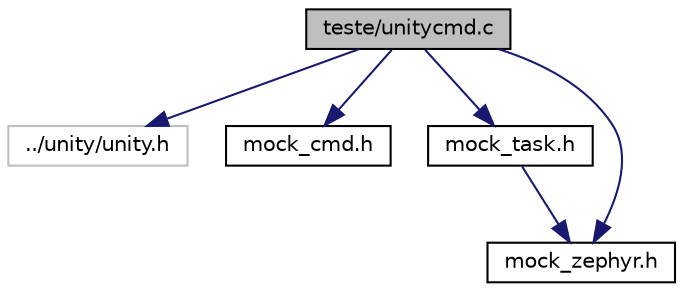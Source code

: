 digraph "teste/unitycmd.c"
{
 // LATEX_PDF_SIZE
  edge [fontname="Helvetica",fontsize="10",labelfontname="Helvetica",labelfontsize="10"];
  node [fontname="Helvetica",fontsize="10",shape=record];
  Node1 [label="teste/unitycmd.c",height=0.2,width=0.4,color="black", fillcolor="grey75", style="filled", fontcolor="black",tooltip="Testes unitários para o módulo de comandos do sistema SETR Mini-Projeto."];
  Node1 -> Node2 [color="midnightblue",fontsize="10",style="solid",fontname="Helvetica"];
  Node2 [label="../unity/unity.h",height=0.2,width=0.4,color="grey75", fillcolor="white", style="filled",tooltip=" "];
  Node1 -> Node3 [color="midnightblue",fontsize="10",style="solid",fontname="Helvetica"];
  Node3 [label="mock_cmd.h",height=0.2,width=0.4,color="black", fillcolor="white", style="filled",URL="$mock__cmd_8h.html",tooltip="Ficheiro de cabeçalho para teste dos comandos do sistema SETR Mini-Projeto."];
  Node1 -> Node4 [color="midnightblue",fontsize="10",style="solid",fontname="Helvetica"];
  Node4 [label="mock_task.h",height=0.2,width=0.4,color="black", fillcolor="white", style="filled",URL="$mock__task_8h.html",tooltip="Cabeçalho para simulação de tarefas do sistema SETR Mini-Projeto."];
  Node4 -> Node5 [color="midnightblue",fontsize="10",style="solid",fontname="Helvetica"];
  Node5 [label="mock_zephyr.h",height=0.2,width=0.4,color="black", fillcolor="white", style="filled",URL="$mock__zephyr_8h.html",tooltip="Cabeçalho para simulação do Zephyr RTOS em testes unitários."];
  Node1 -> Node5 [color="midnightblue",fontsize="10",style="solid",fontname="Helvetica"];
}
